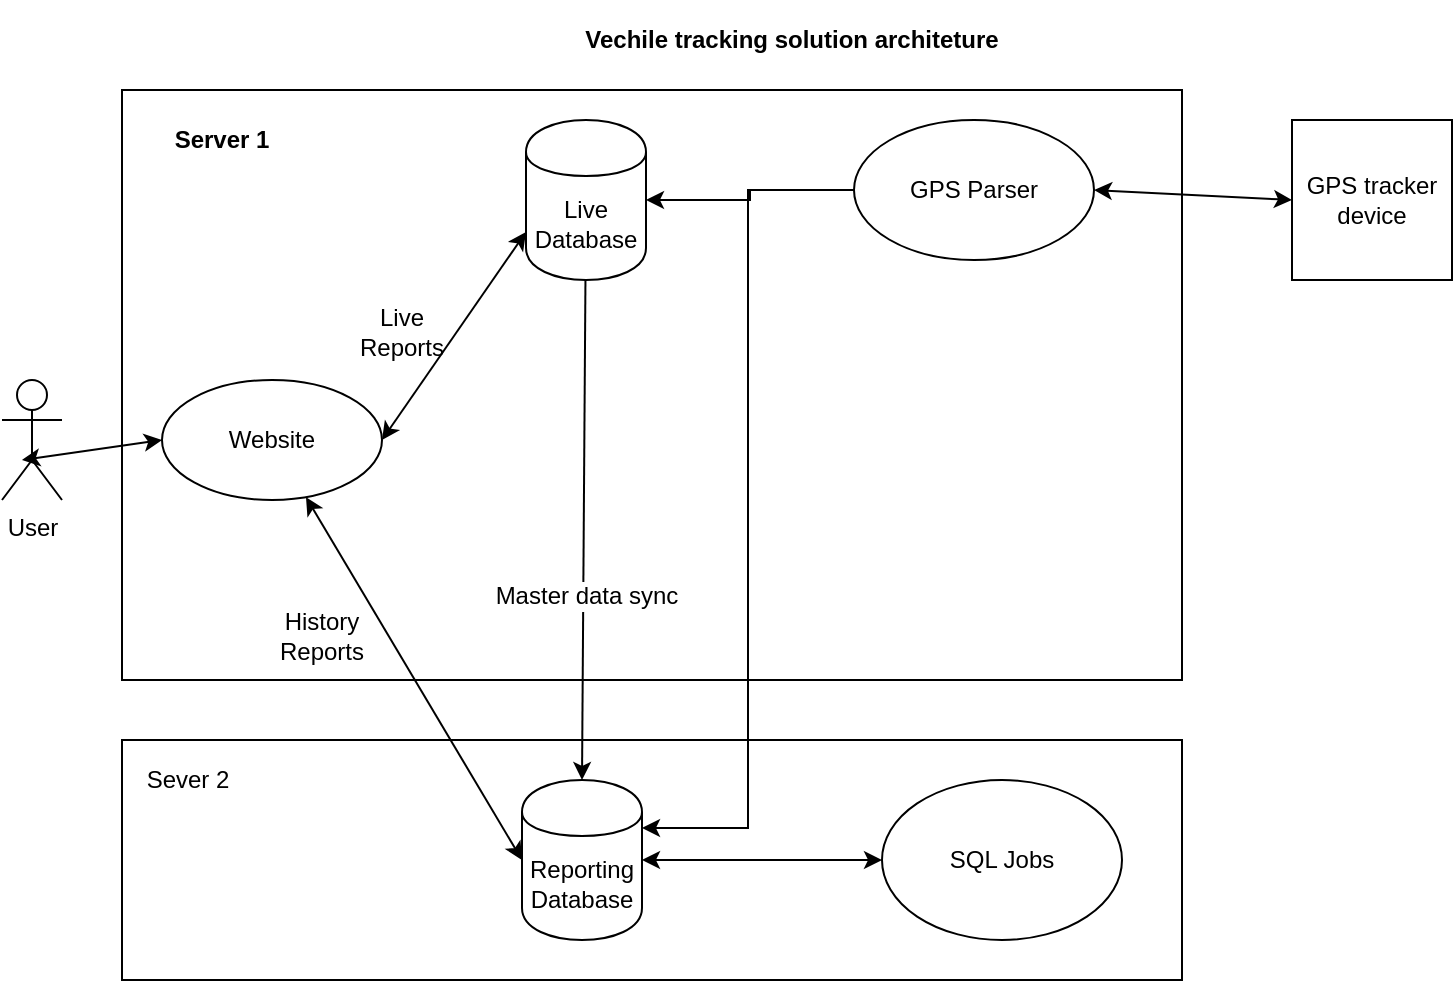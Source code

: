 <mxfile version="10.6.2" type="github"><diagram id="zHe4CY8XMsQfp38rmFLk" name="Page-1"><mxGraphModel dx="1394" dy="771" grid="1" gridSize="10" guides="1" tooltips="1" connect="1" arrows="1" fold="1" page="1" pageScale="1" pageWidth="850" pageHeight="1100" math="0" shadow="0"><root><mxCell id="0"/><mxCell id="1" parent="0"/><mxCell id="LbRNPMHrfJi3IYBkp5Uc-1" value="" style="rounded=0;whiteSpace=wrap;html=1;" vertex="1" parent="1"><mxGeometry x="80" y="430" width="530" height="120" as="geometry"/></mxCell><mxCell id="LbRNPMHrfJi3IYBkp5Uc-2" value="" style="rounded=0;whiteSpace=wrap;html=1;" vertex="1" parent="1"><mxGeometry x="80" y="105" width="530" height="295" as="geometry"/></mxCell><mxCell id="LbRNPMHrfJi3IYBkp5Uc-3" value="GPS tracker device" style="whiteSpace=wrap;html=1;aspect=fixed;" vertex="1" parent="1"><mxGeometry x="665" y="120" width="80" height="80" as="geometry"/></mxCell><mxCell id="LbRNPMHrfJi3IYBkp5Uc-4" style="edgeStyle=none;rounded=0;html=1;entryX=0.5;entryY=0;jettySize=auto;orthogonalLoop=1;entryDx=0;entryDy=0;" edge="1" parent="1" source="LbRNPMHrfJi3IYBkp5Uc-5" target="LbRNPMHrfJi3IYBkp5Uc-6"><mxGeometry relative="1" as="geometry"><mxPoint x="312" y="285" as="targetPoint"/></mxGeometry></mxCell><mxCell id="75xh1AMyfLWsjRzBUCzv-1" value="Master data sync" style="text;html=1;resizable=0;points=[];align=center;verticalAlign=middle;labelBackgroundColor=#ffffff;" vertex="1" connectable="0" parent="LbRNPMHrfJi3IYBkp5Uc-4"><mxGeometry x="0.264" y="1" relative="1" as="geometry"><mxPoint as="offset"/></mxGeometry></mxCell><mxCell id="LbRNPMHrfJi3IYBkp5Uc-5" value="Live Database" style="shape=cylinder;whiteSpace=wrap;html=1;boundedLbl=1;" vertex="1" parent="1"><mxGeometry x="282" y="120" width="60" height="80" as="geometry"/></mxCell><mxCell id="LbRNPMHrfJi3IYBkp5Uc-6" value="Reporting Database&lt;br&gt;" style="shape=cylinder;whiteSpace=wrap;html=1;boundedLbl=1;" vertex="1" parent="1"><mxGeometry x="280" y="450" width="60" height="80" as="geometry"/></mxCell><mxCell id="LbRNPMHrfJi3IYBkp5Uc-7" value="Website" style="ellipse;whiteSpace=wrap;html=1;" vertex="1" parent="1"><mxGeometry x="100" y="250" width="110" height="60" as="geometry"/></mxCell><mxCell id="LbRNPMHrfJi3IYBkp5Uc-11" value="SQL Jobs" style="ellipse;whiteSpace=wrap;html=1;" vertex="1" parent="1"><mxGeometry x="460" y="450" width="120" height="80" as="geometry"/></mxCell><mxCell id="LbRNPMHrfJi3IYBkp5Uc-12" value="Vechile tracking solution architeture" style="text;html=1;strokeColor=none;fillColor=none;align=center;verticalAlign=middle;whiteSpace=wrap;rounded=0;fontStyle=1" vertex="1" parent="1"><mxGeometry x="300" y="60" width="230" height="40" as="geometry"/></mxCell><mxCell id="LbRNPMHrfJi3IYBkp5Uc-13" value="User" style="shape=umlActor;verticalLabelPosition=bottom;labelBackgroundColor=#ffffff;verticalAlign=top;html=1;outlineConnect=0;" vertex="1" parent="1"><mxGeometry x="20" y="250" width="30" height="60" as="geometry"/></mxCell><mxCell id="LbRNPMHrfJi3IYBkp5Uc-14" value="" style="endArrow=classic;startArrow=classic;html=1;exitX=0;exitY=0.5;" edge="1" parent="1" source="LbRNPMHrfJi3IYBkp5Uc-7"><mxGeometry width="50" height="50" relative="1" as="geometry"><mxPoint x="480" y="180" as="sourcePoint"/><mxPoint x="30" y="290" as="targetPoint"/><Array as="points"/></mxGeometry></mxCell><mxCell id="75xh1AMyfLWsjRzBUCzv-3" style="edgeStyle=orthogonalEdgeStyle;rounded=0;orthogonalLoop=1;jettySize=auto;html=1;entryX=1;entryY=0.3;entryDx=0;entryDy=0;" edge="1" parent="1" source="LbRNPMHrfJi3IYBkp5Uc-15" target="LbRNPMHrfJi3IYBkp5Uc-6"><mxGeometry relative="1" as="geometry"/></mxCell><mxCell id="75xh1AMyfLWsjRzBUCzv-5" style="edgeStyle=orthogonalEdgeStyle;rounded=0;orthogonalLoop=1;jettySize=auto;html=1;exitX=0;exitY=0.5;exitDx=0;exitDy=0;entryX=1;entryY=0.5;entryDx=0;entryDy=0;" edge="1" parent="1" source="LbRNPMHrfJi3IYBkp5Uc-15" target="LbRNPMHrfJi3IYBkp5Uc-5"><mxGeometry relative="1" as="geometry"/></mxCell><mxCell id="LbRNPMHrfJi3IYBkp5Uc-15" value="GPS Parser" style="ellipse;whiteSpace=wrap;html=1;" vertex="1" parent="1"><mxGeometry x="446" y="120" width="120" height="70" as="geometry"/></mxCell><mxCell id="LbRNPMHrfJi3IYBkp5Uc-16" value="" style="endArrow=classic;startArrow=classic;html=1;entryX=0;entryY=0.7;exitX=1;exitY=0.5;" edge="1" parent="1" source="LbRNPMHrfJi3IYBkp5Uc-7" target="LbRNPMHrfJi3IYBkp5Uc-5"><mxGeometry width="50" height="50" relative="1" as="geometry"><mxPoint x="220" y="270" as="sourcePoint"/><mxPoint x="270" y="220" as="targetPoint"/></mxGeometry></mxCell><mxCell id="LbRNPMHrfJi3IYBkp5Uc-17" value="" style="endArrow=classic;startArrow=classic;html=1;entryX=0;entryY=0.5;" edge="1" parent="1" source="LbRNPMHrfJi3IYBkp5Uc-7" target="LbRNPMHrfJi3IYBkp5Uc-6"><mxGeometry width="50" height="50" relative="1" as="geometry"><mxPoint x="155" y="360" as="sourcePoint"/><mxPoint x="155" y="380.711" as="targetPoint"/></mxGeometry></mxCell><mxCell id="LbRNPMHrfJi3IYBkp5Uc-20" value="" style="endArrow=classic;startArrow=classic;html=1;entryX=0;entryY=0.5;exitX=1;exitY=0.5;" edge="1" parent="1" source="LbRNPMHrfJi3IYBkp5Uc-15" target="LbRNPMHrfJi3IYBkp5Uc-3"><mxGeometry width="50" height="50" relative="1" as="geometry"><mxPoint x="600" y="190" as="sourcePoint"/><mxPoint x="650" y="140" as="targetPoint"/></mxGeometry></mxCell><mxCell id="LbRNPMHrfJi3IYBkp5Uc-21" value="" style="endArrow=classic;startArrow=classic;html=1;entryX=0;entryY=0.5;" edge="1" parent="1" source="LbRNPMHrfJi3IYBkp5Uc-6" target="LbRNPMHrfJi3IYBkp5Uc-11"><mxGeometry width="50" height="50" relative="1" as="geometry"><mxPoint x="350" y="510" as="sourcePoint"/><mxPoint x="420.711" y="460" as="targetPoint"/></mxGeometry></mxCell><mxCell id="LbRNPMHrfJi3IYBkp5Uc-22" value="Server 1" style="text;html=1;strokeColor=none;fillColor=none;align=center;verticalAlign=middle;whiteSpace=wrap;rounded=0;fontStyle=1" vertex="1" parent="1"><mxGeometry x="90" y="120" width="80" height="20" as="geometry"/></mxCell><mxCell id="LbRNPMHrfJi3IYBkp5Uc-23" value="Sever 2" style="text;html=1;strokeColor=none;fillColor=none;align=center;verticalAlign=middle;whiteSpace=wrap;rounded=0;" vertex="1" parent="1"><mxGeometry x="88" y="440" width="50" height="20" as="geometry"/></mxCell><mxCell id="LbRNPMHrfJi3IYBkp5Uc-24" value="Live Reports" style="text;html=1;strokeColor=none;fillColor=none;align=center;verticalAlign=middle;whiteSpace=wrap;rounded=0;" vertex="1" parent="1"><mxGeometry x="200" y="216" width="40" height="20" as="geometry"/></mxCell><mxCell id="LbRNPMHrfJi3IYBkp5Uc-25" value="History Reports" style="text;html=1;strokeColor=none;fillColor=none;align=center;verticalAlign=middle;whiteSpace=wrap;rounded=0;" vertex="1" parent="1"><mxGeometry x="160" y="368" width="40" height="20" as="geometry"/></mxCell></root></mxGraphModel></diagram><diagram id="Pu86or4I_9lsWGCSrJjE" name="Page-2"><mxGraphModel dx="1394" dy="771" grid="1" gridSize="10" guides="1" tooltips="1" connect="1" arrows="1" fold="1" page="1" pageScale="1" pageWidth="850" pageHeight="1100" math="0" shadow="0"><root><mxCell id="s_F1cdw_mMLnjErDUz20-0"/><mxCell id="s_F1cdw_mMLnjErDUz20-1" parent="s_F1cdw_mMLnjErDUz20-0"/><mxCell id="s_F1cdw_mMLnjErDUz20-2" value="" style="rounded=0;whiteSpace=wrap;html=1;" vertex="1" parent="s_F1cdw_mMLnjErDUz20-1"><mxGeometry x="80" y="430" width="530" height="120" as="geometry"/></mxCell><mxCell id="s_F1cdw_mMLnjErDUz20-3" value="" style="rounded=0;whiteSpace=wrap;html=1;" vertex="1" parent="s_F1cdw_mMLnjErDUz20-1"><mxGeometry x="80" y="105" width="530" height="295" as="geometry"/></mxCell><mxCell id="s_F1cdw_mMLnjErDUz20-4" value="GPS tracker device" style="whiteSpace=wrap;html=1;aspect=fixed;" vertex="1" parent="s_F1cdw_mMLnjErDUz20-1"><mxGeometry x="665" y="120" width="80" height="80" as="geometry"/></mxCell><mxCell id="s_F1cdw_mMLnjErDUz20-5" style="edgeStyle=none;rounded=0;html=1;entryX=0.5;entryY=0;jettySize=auto;orthogonalLoop=1;" edge="1" parent="s_F1cdw_mMLnjErDUz20-1" source="s_F1cdw_mMLnjErDUz20-6" target="s_F1cdw_mMLnjErDUz20-10"><mxGeometry relative="1" as="geometry"/></mxCell><mxCell id="s_F1cdw_mMLnjErDUz20-6" value="Live Database" style="shape=cylinder;whiteSpace=wrap;html=1;boundedLbl=1;" vertex="1" parent="s_F1cdw_mMLnjErDUz20-1"><mxGeometry x="282" y="120" width="60" height="80" as="geometry"/></mxCell><mxCell id="s_F1cdw_mMLnjErDUz20-7" value="Reporting Database&lt;br&gt;" style="shape=cylinder;whiteSpace=wrap;html=1;boundedLbl=1;" vertex="1" parent="s_F1cdw_mMLnjErDUz20-1"><mxGeometry x="280" y="450" width="60" height="80" as="geometry"/></mxCell><mxCell id="s_F1cdw_mMLnjErDUz20-8" value="Website" style="ellipse;whiteSpace=wrap;html=1;" vertex="1" parent="s_F1cdw_mMLnjErDUz20-1"><mxGeometry x="100" y="250" width="110" height="60" as="geometry"/></mxCell><mxCell id="s_F1cdw_mMLnjErDUz20-9" style="edgeStyle=none;rounded=0;html=1;entryX=0.5;entryY=0;jettySize=auto;orthogonalLoop=1;" edge="1" parent="s_F1cdw_mMLnjErDUz20-1" source="s_F1cdw_mMLnjErDUz20-10" target="s_F1cdw_mMLnjErDUz20-7"><mxGeometry relative="1" as="geometry"/></mxCell><mxCell id="s_F1cdw_mMLnjErDUz20-10" value="Copy data" style="ellipse;whiteSpace=wrap;html=1;" vertex="1" parent="s_F1cdw_mMLnjErDUz20-1"><mxGeometry x="252" y="285" width="120" height="50" as="geometry"/></mxCell><mxCell id="s_F1cdw_mMLnjErDUz20-11" value="Misc process 1" style="ellipse;whiteSpace=wrap;html=1;" vertex="1" parent="s_F1cdw_mMLnjErDUz20-1"><mxGeometry x="451" y="230" width="120" height="50" as="geometry"/></mxCell><mxCell id="s_F1cdw_mMLnjErDUz20-12" value="Misc process 2" style="ellipse;whiteSpace=wrap;html=1;" vertex="1" parent="s_F1cdw_mMLnjErDUz20-1"><mxGeometry x="460" y="450" width="120" height="80" as="geometry"/></mxCell><mxCell id="s_F1cdw_mMLnjErDUz20-13" value="Vechile tracking solution architeture" style="text;html=1;strokeColor=none;fillColor=none;align=center;verticalAlign=middle;whiteSpace=wrap;rounded=0;fontStyle=1" vertex="1" parent="s_F1cdw_mMLnjErDUz20-1"><mxGeometry x="300" y="60" width="230" height="40" as="geometry"/></mxCell><mxCell id="s_F1cdw_mMLnjErDUz20-14" value="User" style="shape=umlActor;verticalLabelPosition=bottom;labelBackgroundColor=#ffffff;verticalAlign=top;html=1;outlineConnect=0;" vertex="1" parent="s_F1cdw_mMLnjErDUz20-1"><mxGeometry x="20" y="250" width="30" height="60" as="geometry"/></mxCell><mxCell id="s_F1cdw_mMLnjErDUz20-15" value="" style="endArrow=classic;startArrow=classic;html=1;exitX=0;exitY=0.5;" edge="1" parent="s_F1cdw_mMLnjErDUz20-1" source="s_F1cdw_mMLnjErDUz20-8"><mxGeometry width="50" height="50" relative="1" as="geometry"><mxPoint x="480" y="180" as="sourcePoint"/><mxPoint x="30" y="290" as="targetPoint"/><Array as="points"/></mxGeometry></mxCell><mxCell id="s_F1cdw_mMLnjErDUz20-16" value="GPS Parser" style="ellipse;whiteSpace=wrap;html=1;" vertex="1" parent="s_F1cdw_mMLnjErDUz20-1"><mxGeometry x="446" y="120" width="120" height="80" as="geometry"/></mxCell><mxCell id="s_F1cdw_mMLnjErDUz20-17" value="" style="endArrow=classic;startArrow=classic;html=1;entryX=0;entryY=0.7;exitX=1;exitY=0.5;" edge="1" parent="s_F1cdw_mMLnjErDUz20-1" source="s_F1cdw_mMLnjErDUz20-8" target="s_F1cdw_mMLnjErDUz20-6"><mxGeometry width="50" height="50" relative="1" as="geometry"><mxPoint x="220" y="270" as="sourcePoint"/><mxPoint x="270" y="220" as="targetPoint"/></mxGeometry></mxCell><mxCell id="s_F1cdw_mMLnjErDUz20-18" value="" style="endArrow=classic;startArrow=classic;html=1;entryX=0;entryY=0.5;" edge="1" parent="s_F1cdw_mMLnjErDUz20-1" source="s_F1cdw_mMLnjErDUz20-8" target="s_F1cdw_mMLnjErDUz20-7"><mxGeometry width="50" height="50" relative="1" as="geometry"><mxPoint x="155" y="360" as="sourcePoint"/><mxPoint x="155" y="380.711" as="targetPoint"/></mxGeometry></mxCell><mxCell id="s_F1cdw_mMLnjErDUz20-19" value="" style="endArrow=classic;startArrow=classic;html=1;entryX=0;entryY=0.5;exitX=1;exitY=0.5;" edge="1" parent="s_F1cdw_mMLnjErDUz20-1" source="s_F1cdw_mMLnjErDUz20-6" target="s_F1cdw_mMLnjErDUz20-16"><mxGeometry width="50" height="50" relative="1" as="geometry"><mxPoint x="340" y="230" as="sourcePoint"/><mxPoint x="390" y="180" as="targetPoint"/></mxGeometry></mxCell><mxCell id="s_F1cdw_mMLnjErDUz20-20" value="" style="endArrow=classic;startArrow=classic;html=1;entryX=0;entryY=0.5;" edge="1" parent="s_F1cdw_mMLnjErDUz20-1" source="s_F1cdw_mMLnjErDUz20-6" target="s_F1cdw_mMLnjErDUz20-11"><mxGeometry width="50" height="50" relative="1" as="geometry"><mxPoint x="310" y="300" as="sourcePoint"/><mxPoint x="310" y="320.711" as="targetPoint"/><Array as="points"><mxPoint x="340" y="196"/></Array></mxGeometry></mxCell><mxCell id="s_F1cdw_mMLnjErDUz20-21" value="" style="endArrow=classic;startArrow=classic;html=1;entryX=0;entryY=0.5;exitX=1;exitY=0.5;" edge="1" parent="s_F1cdw_mMLnjErDUz20-1" source="s_F1cdw_mMLnjErDUz20-16" target="s_F1cdw_mMLnjErDUz20-4"><mxGeometry width="50" height="50" relative="1" as="geometry"><mxPoint x="600" y="190" as="sourcePoint"/><mxPoint x="650" y="140" as="targetPoint"/></mxGeometry></mxCell><mxCell id="s_F1cdw_mMLnjErDUz20-22" value="" style="endArrow=classic;startArrow=classic;html=1;entryX=0;entryY=0.5;" edge="1" parent="s_F1cdw_mMLnjErDUz20-1" source="s_F1cdw_mMLnjErDUz20-7" target="s_F1cdw_mMLnjErDUz20-12"><mxGeometry width="50" height="50" relative="1" as="geometry"><mxPoint x="350" y="510" as="sourcePoint"/><mxPoint x="420.711" y="460" as="targetPoint"/></mxGeometry></mxCell><mxCell id="s_F1cdw_mMLnjErDUz20-23" value="Server 1" style="text;html=1;strokeColor=none;fillColor=none;align=center;verticalAlign=middle;whiteSpace=wrap;rounded=0;fontStyle=1" vertex="1" parent="s_F1cdw_mMLnjErDUz20-1"><mxGeometry x="90" y="120" width="80" height="20" as="geometry"/></mxCell><mxCell id="s_F1cdw_mMLnjErDUz20-24" value="Sever 2" style="text;html=1;strokeColor=none;fillColor=none;align=center;verticalAlign=middle;whiteSpace=wrap;rounded=0;" vertex="1" parent="s_F1cdw_mMLnjErDUz20-1"><mxGeometry x="88" y="440" width="50" height="20" as="geometry"/></mxCell><mxCell id="s_F1cdw_mMLnjErDUz20-25" value="Live Reports" style="text;html=1;strokeColor=none;fillColor=none;align=center;verticalAlign=middle;whiteSpace=wrap;rounded=0;" vertex="1" parent="s_F1cdw_mMLnjErDUz20-1"><mxGeometry x="200" y="216" width="40" height="20" as="geometry"/></mxCell><mxCell id="s_F1cdw_mMLnjErDUz20-26" value="History Reports" style="text;html=1;strokeColor=none;fillColor=none;align=center;verticalAlign=middle;whiteSpace=wrap;rounded=0;" vertex="1" parent="s_F1cdw_mMLnjErDUz20-1"><mxGeometry x="160" y="368" width="40" height="20" as="geometry"/></mxCell></root></mxGraphModel></diagram></mxfile>